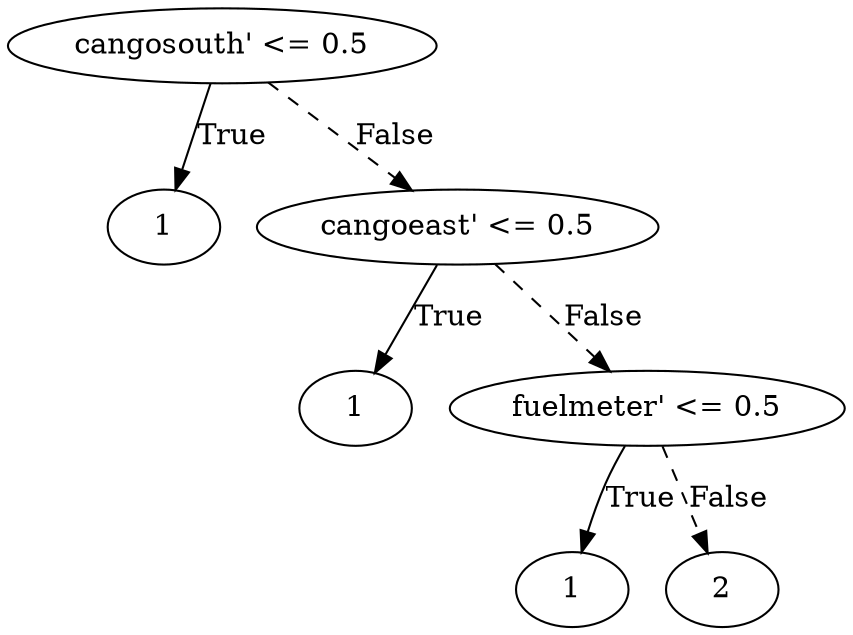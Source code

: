 digraph {
0 [label="cangosouth' <= 0.5"];
1 [label="1"];
0 -> 1 [label="True"];
2 [label="cangoeast' <= 0.5"];
3 [label="1"];
2 -> 3 [label="True"];
4 [label="fuelmeter' <= 0.5"];
5 [label="1"];
4 -> 5 [label="True"];
6 [label="2"];
4 -> 6 [style="dashed", label="False"];
2 -> 4 [style="dashed", label="False"];
0 -> 2 [style="dashed", label="False"];

}